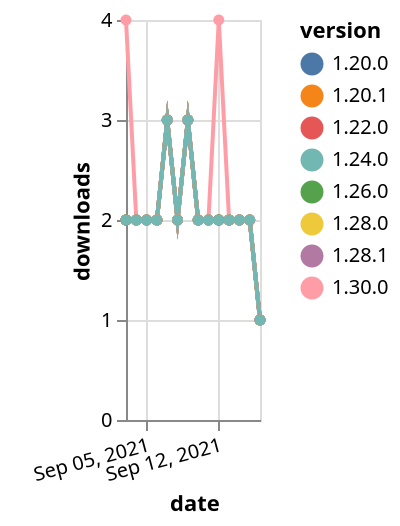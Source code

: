 {"$schema": "https://vega.github.io/schema/vega-lite/v5.json", "description": "A simple bar chart with embedded data.", "data": {"values": [{"date": "2021-09-03", "total": 355, "delta": 2, "version": "1.28.1"}, {"date": "2021-09-04", "total": 357, "delta": 2, "version": "1.28.1"}, {"date": "2021-09-05", "total": 359, "delta": 2, "version": "1.28.1"}, {"date": "2021-09-06", "total": 361, "delta": 2, "version": "1.28.1"}, {"date": "2021-09-07", "total": 364, "delta": 3, "version": "1.28.1"}, {"date": "2021-09-08", "total": 366, "delta": 2, "version": "1.28.1"}, {"date": "2021-09-09", "total": 369, "delta": 3, "version": "1.28.1"}, {"date": "2021-09-10", "total": 371, "delta": 2, "version": "1.28.1"}, {"date": "2021-09-11", "total": 373, "delta": 2, "version": "1.28.1"}, {"date": "2021-09-12", "total": 375, "delta": 2, "version": "1.28.1"}, {"date": "2021-09-13", "total": 377, "delta": 2, "version": "1.28.1"}, {"date": "2021-09-14", "total": 379, "delta": 2, "version": "1.28.1"}, {"date": "2021-09-15", "total": 381, "delta": 2, "version": "1.28.1"}, {"date": "2021-09-16", "total": 382, "delta": 1, "version": "1.28.1"}, {"date": "2021-09-03", "total": 1644, "delta": 2, "version": "1.22.0"}, {"date": "2021-09-04", "total": 1646, "delta": 2, "version": "1.22.0"}, {"date": "2021-09-05", "total": 1648, "delta": 2, "version": "1.22.0"}, {"date": "2021-09-06", "total": 1650, "delta": 2, "version": "1.22.0"}, {"date": "2021-09-07", "total": 1653, "delta": 3, "version": "1.22.0"}, {"date": "2021-09-08", "total": 1655, "delta": 2, "version": "1.22.0"}, {"date": "2021-09-09", "total": 1658, "delta": 3, "version": "1.22.0"}, {"date": "2021-09-10", "total": 1660, "delta": 2, "version": "1.22.0"}, {"date": "2021-09-11", "total": 1662, "delta": 2, "version": "1.22.0"}, {"date": "2021-09-12", "total": 1664, "delta": 2, "version": "1.22.0"}, {"date": "2021-09-13", "total": 1666, "delta": 2, "version": "1.22.0"}, {"date": "2021-09-14", "total": 1668, "delta": 2, "version": "1.22.0"}, {"date": "2021-09-15", "total": 1670, "delta": 2, "version": "1.22.0"}, {"date": "2021-09-16", "total": 1671, "delta": 1, "version": "1.22.0"}, {"date": "2021-09-03", "total": 659, "delta": 2, "version": "1.28.0"}, {"date": "2021-09-04", "total": 661, "delta": 2, "version": "1.28.0"}, {"date": "2021-09-05", "total": 663, "delta": 2, "version": "1.28.0"}, {"date": "2021-09-06", "total": 665, "delta": 2, "version": "1.28.0"}, {"date": "2021-09-07", "total": 668, "delta": 3, "version": "1.28.0"}, {"date": "2021-09-08", "total": 670, "delta": 2, "version": "1.28.0"}, {"date": "2021-09-09", "total": 673, "delta": 3, "version": "1.28.0"}, {"date": "2021-09-10", "total": 675, "delta": 2, "version": "1.28.0"}, {"date": "2021-09-11", "total": 677, "delta": 2, "version": "1.28.0"}, {"date": "2021-09-12", "total": 679, "delta": 2, "version": "1.28.0"}, {"date": "2021-09-13", "total": 681, "delta": 2, "version": "1.28.0"}, {"date": "2021-09-14", "total": 683, "delta": 2, "version": "1.28.0"}, {"date": "2021-09-15", "total": 685, "delta": 2, "version": "1.28.0"}, {"date": "2021-09-16", "total": 686, "delta": 1, "version": "1.28.0"}, {"date": "2021-09-03", "total": 999, "delta": 2, "version": "1.26.0"}, {"date": "2021-09-04", "total": 1001, "delta": 2, "version": "1.26.0"}, {"date": "2021-09-05", "total": 1003, "delta": 2, "version": "1.26.0"}, {"date": "2021-09-06", "total": 1005, "delta": 2, "version": "1.26.0"}, {"date": "2021-09-07", "total": 1008, "delta": 3, "version": "1.26.0"}, {"date": "2021-09-08", "total": 1010, "delta": 2, "version": "1.26.0"}, {"date": "2021-09-09", "total": 1013, "delta": 3, "version": "1.26.0"}, {"date": "2021-09-10", "total": 1015, "delta": 2, "version": "1.26.0"}, {"date": "2021-09-11", "total": 1017, "delta": 2, "version": "1.26.0"}, {"date": "2021-09-12", "total": 1019, "delta": 2, "version": "1.26.0"}, {"date": "2021-09-13", "total": 1021, "delta": 2, "version": "1.26.0"}, {"date": "2021-09-14", "total": 1023, "delta": 2, "version": "1.26.0"}, {"date": "2021-09-15", "total": 1025, "delta": 2, "version": "1.26.0"}, {"date": "2021-09-16", "total": 1026, "delta": 1, "version": "1.26.0"}, {"date": "2021-09-03", "total": 2041, "delta": 2, "version": "1.20.0"}, {"date": "2021-09-04", "total": 2043, "delta": 2, "version": "1.20.0"}, {"date": "2021-09-05", "total": 2045, "delta": 2, "version": "1.20.0"}, {"date": "2021-09-06", "total": 2047, "delta": 2, "version": "1.20.0"}, {"date": "2021-09-07", "total": 2050, "delta": 3, "version": "1.20.0"}, {"date": "2021-09-08", "total": 2052, "delta": 2, "version": "1.20.0"}, {"date": "2021-09-09", "total": 2055, "delta": 3, "version": "1.20.0"}, {"date": "2021-09-10", "total": 2057, "delta": 2, "version": "1.20.0"}, {"date": "2021-09-11", "total": 2059, "delta": 2, "version": "1.20.0"}, {"date": "2021-09-12", "total": 2061, "delta": 2, "version": "1.20.0"}, {"date": "2021-09-13", "total": 2063, "delta": 2, "version": "1.20.0"}, {"date": "2021-09-14", "total": 2065, "delta": 2, "version": "1.20.0"}, {"date": "2021-09-15", "total": 2067, "delta": 2, "version": "1.20.0"}, {"date": "2021-09-16", "total": 2068, "delta": 1, "version": "1.20.0"}, {"date": "2021-09-03", "total": 1954, "delta": 2, "version": "1.20.1"}, {"date": "2021-09-04", "total": 1956, "delta": 2, "version": "1.20.1"}, {"date": "2021-09-05", "total": 1958, "delta": 2, "version": "1.20.1"}, {"date": "2021-09-06", "total": 1960, "delta": 2, "version": "1.20.1"}, {"date": "2021-09-07", "total": 1963, "delta": 3, "version": "1.20.1"}, {"date": "2021-09-08", "total": 1965, "delta": 2, "version": "1.20.1"}, {"date": "2021-09-09", "total": 1968, "delta": 3, "version": "1.20.1"}, {"date": "2021-09-10", "total": 1970, "delta": 2, "version": "1.20.1"}, {"date": "2021-09-11", "total": 1972, "delta": 2, "version": "1.20.1"}, {"date": "2021-09-12", "total": 1974, "delta": 2, "version": "1.20.1"}, {"date": "2021-09-13", "total": 1976, "delta": 2, "version": "1.20.1"}, {"date": "2021-09-14", "total": 1978, "delta": 2, "version": "1.20.1"}, {"date": "2021-09-15", "total": 1980, "delta": 2, "version": "1.20.1"}, {"date": "2021-09-16", "total": 1981, "delta": 1, "version": "1.20.1"}, {"date": "2021-09-03", "total": 223, "delta": 4, "version": "1.30.0"}, {"date": "2021-09-04", "total": 225, "delta": 2, "version": "1.30.0"}, {"date": "2021-09-05", "total": 227, "delta": 2, "version": "1.30.0"}, {"date": "2021-09-06", "total": 229, "delta": 2, "version": "1.30.0"}, {"date": "2021-09-07", "total": 232, "delta": 3, "version": "1.30.0"}, {"date": "2021-09-08", "total": 234, "delta": 2, "version": "1.30.0"}, {"date": "2021-09-09", "total": 237, "delta": 3, "version": "1.30.0"}, {"date": "2021-09-10", "total": 239, "delta": 2, "version": "1.30.0"}, {"date": "2021-09-11", "total": 241, "delta": 2, "version": "1.30.0"}, {"date": "2021-09-12", "total": 245, "delta": 4, "version": "1.30.0"}, {"date": "2021-09-13", "total": 247, "delta": 2, "version": "1.30.0"}, {"date": "2021-09-14", "total": 249, "delta": 2, "version": "1.30.0"}, {"date": "2021-09-15", "total": 251, "delta": 2, "version": "1.30.0"}, {"date": "2021-09-16", "total": 252, "delta": 1, "version": "1.30.0"}, {"date": "2021-09-03", "total": 1453, "delta": 2, "version": "1.24.0"}, {"date": "2021-09-04", "total": 1455, "delta": 2, "version": "1.24.0"}, {"date": "2021-09-05", "total": 1457, "delta": 2, "version": "1.24.0"}, {"date": "2021-09-06", "total": 1459, "delta": 2, "version": "1.24.0"}, {"date": "2021-09-07", "total": 1462, "delta": 3, "version": "1.24.0"}, {"date": "2021-09-08", "total": 1464, "delta": 2, "version": "1.24.0"}, {"date": "2021-09-09", "total": 1467, "delta": 3, "version": "1.24.0"}, {"date": "2021-09-10", "total": 1469, "delta": 2, "version": "1.24.0"}, {"date": "2021-09-11", "total": 1471, "delta": 2, "version": "1.24.0"}, {"date": "2021-09-12", "total": 1473, "delta": 2, "version": "1.24.0"}, {"date": "2021-09-13", "total": 1475, "delta": 2, "version": "1.24.0"}, {"date": "2021-09-14", "total": 1477, "delta": 2, "version": "1.24.0"}, {"date": "2021-09-15", "total": 1479, "delta": 2, "version": "1.24.0"}, {"date": "2021-09-16", "total": 1480, "delta": 1, "version": "1.24.0"}]}, "width": "container", "mark": {"type": "line", "point": {"filled": true}}, "encoding": {"x": {"field": "date", "type": "temporal", "timeUnit": "yearmonthdate", "title": "date", "axis": {"labelAngle": -15}}, "y": {"field": "delta", "type": "quantitative", "title": "downloads"}, "color": {"field": "version", "type": "nominal"}, "tooltip": {"field": "delta"}}}